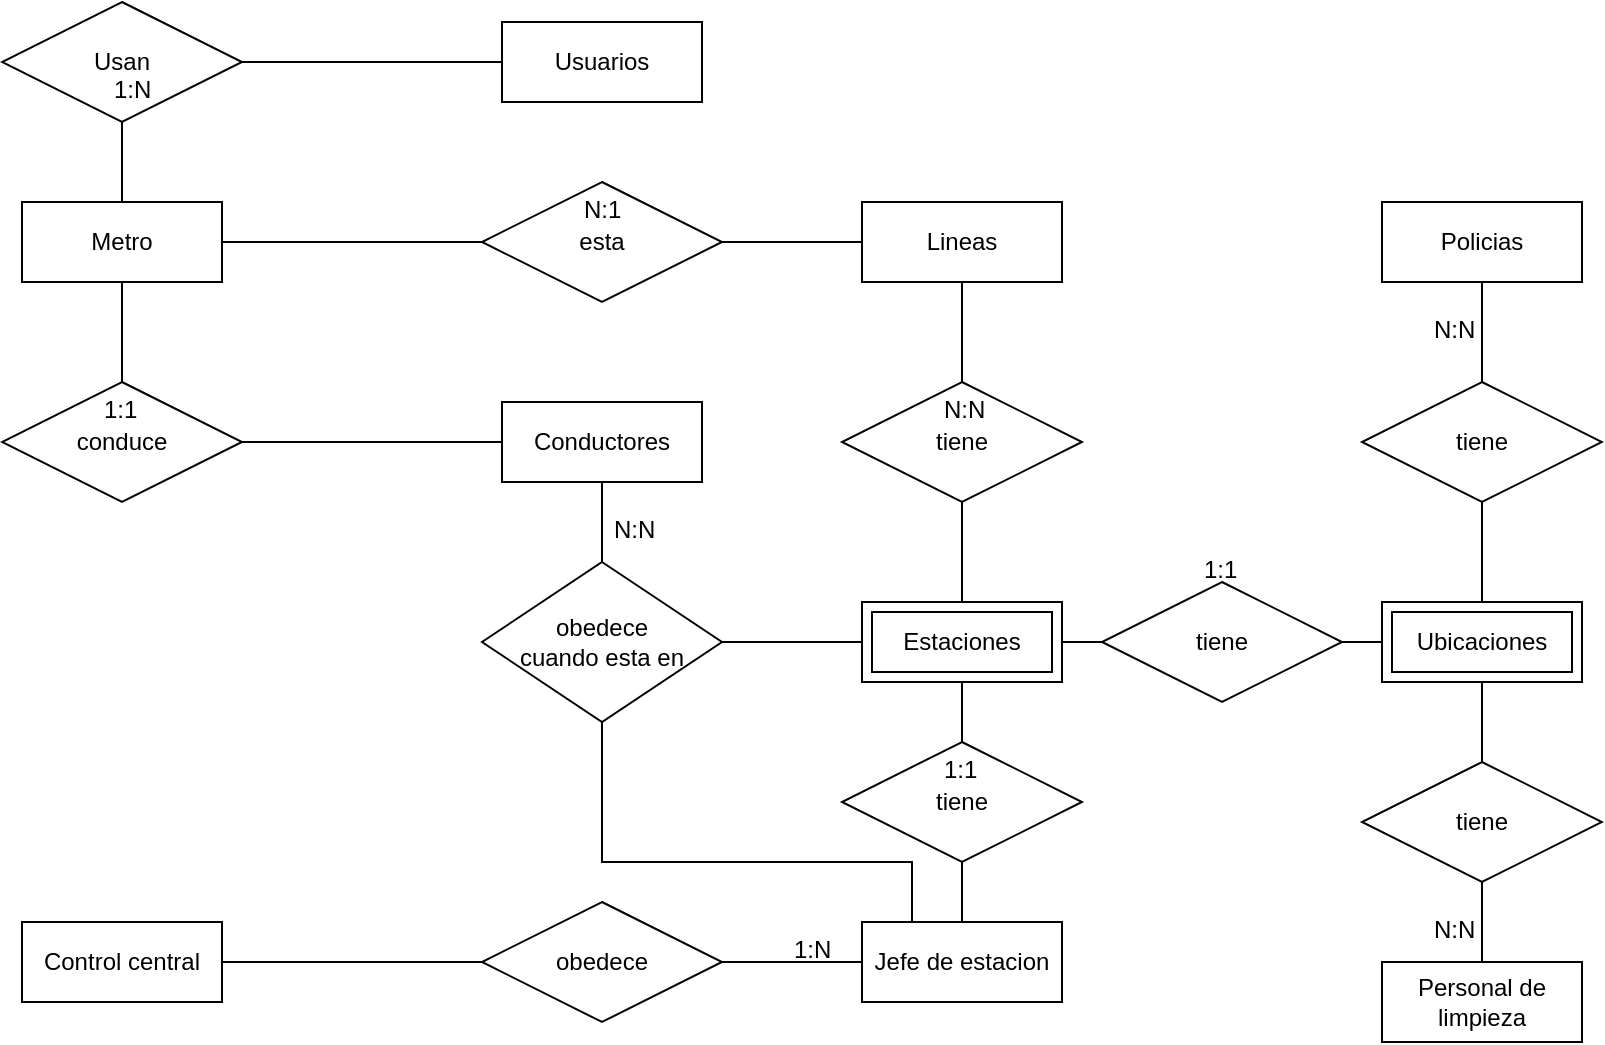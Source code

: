 <mxfile version="22.1.11" type="device">
  <diagram name="Page-1" id="WLqHYwlXH6QYr6NoJHOn">
    <mxGraphModel dx="1147" dy="623" grid="1" gridSize="10" guides="1" tooltips="1" connect="1" arrows="1" fold="1" page="1" pageScale="1" pageWidth="850" pageHeight="1100" math="0" shadow="0">
      <root>
        <mxCell id="0" />
        <mxCell id="1" parent="0" />
        <mxCell id="p2EDDapRzYTp8MjMEKJq-1" value="Metro" style="whiteSpace=wrap;html=1;align=center;" vertex="1" parent="1">
          <mxGeometry x="30" y="140" width="100" height="40" as="geometry" />
        </mxCell>
        <mxCell id="p2EDDapRzYTp8MjMEKJq-3" value="esta" style="shape=rhombus;perimeter=rhombusPerimeter;whiteSpace=wrap;html=1;align=center;" vertex="1" parent="1">
          <mxGeometry x="260" y="130" width="120" height="60" as="geometry" />
        </mxCell>
        <mxCell id="p2EDDapRzYTp8MjMEKJq-4" value="Lineas" style="whiteSpace=wrap;html=1;align=center;" vertex="1" parent="1">
          <mxGeometry x="450" y="140" width="100" height="40" as="geometry" />
        </mxCell>
        <mxCell id="p2EDDapRzYTp8MjMEKJq-5" value="Estaciones" style="shape=ext;margin=3;double=1;whiteSpace=wrap;html=1;align=center;" vertex="1" parent="1">
          <mxGeometry x="450" y="340" width="100" height="40" as="geometry" />
        </mxCell>
        <mxCell id="p2EDDapRzYTp8MjMEKJq-6" value="Ubicaciones" style="shape=ext;margin=3;double=1;whiteSpace=wrap;html=1;align=center;" vertex="1" parent="1">
          <mxGeometry x="710" y="340" width="100" height="40" as="geometry" />
        </mxCell>
        <mxCell id="p2EDDapRzYTp8MjMEKJq-7" value="Conductores" style="whiteSpace=wrap;html=1;align=center;" vertex="1" parent="1">
          <mxGeometry x="270" y="240" width="100" height="40" as="geometry" />
        </mxCell>
        <mxCell id="p2EDDapRzYTp8MjMEKJq-8" value="Usuarios" style="whiteSpace=wrap;html=1;align=center;" vertex="1" parent="1">
          <mxGeometry x="270" y="50" width="100" height="40" as="geometry" />
        </mxCell>
        <mxCell id="p2EDDapRzYTp8MjMEKJq-9" value="Jefe de estacion" style="whiteSpace=wrap;html=1;align=center;" vertex="1" parent="1">
          <mxGeometry x="450" y="500" width="100" height="40" as="geometry" />
        </mxCell>
        <mxCell id="p2EDDapRzYTp8MjMEKJq-10" value="Control central" style="whiteSpace=wrap;html=1;align=center;" vertex="1" parent="1">
          <mxGeometry x="30" y="500" width="100" height="40" as="geometry" />
        </mxCell>
        <mxCell id="p2EDDapRzYTp8MjMEKJq-11" value="Usan" style="shape=rhombus;perimeter=rhombusPerimeter;whiteSpace=wrap;html=1;align=center;" vertex="1" parent="1">
          <mxGeometry x="20" y="40" width="120" height="60" as="geometry" />
        </mxCell>
        <mxCell id="p2EDDapRzYTp8MjMEKJq-12" value="obedece" style="shape=rhombus;perimeter=rhombusPerimeter;whiteSpace=wrap;html=1;align=center;" vertex="1" parent="1">
          <mxGeometry x="260" y="490" width="120" height="60" as="geometry" />
        </mxCell>
        <mxCell id="p2EDDapRzYTp8MjMEKJq-13" value="tiene" style="shape=rhombus;perimeter=rhombusPerimeter;whiteSpace=wrap;html=1;align=center;" vertex="1" parent="1">
          <mxGeometry x="440" y="410" width="120" height="60" as="geometry" />
        </mxCell>
        <mxCell id="p2EDDapRzYTp8MjMEKJq-14" value="tiene" style="shape=rhombus;perimeter=rhombusPerimeter;whiteSpace=wrap;html=1;align=center;" vertex="1" parent="1">
          <mxGeometry x="440" y="230" width="120" height="60" as="geometry" />
        </mxCell>
        <mxCell id="p2EDDapRzYTp8MjMEKJq-15" value="" style="endArrow=none;html=1;rounded=0;exitX=0.5;exitY=1;exitDx=0;exitDy=0;exitPerimeter=0;entryX=0.5;entryY=0;entryDx=0;entryDy=0;" edge="1" parent="1" source="p2EDDapRzYTp8MjMEKJq-11" target="p2EDDapRzYTp8MjMEKJq-1">
          <mxGeometry relative="1" as="geometry">
            <mxPoint x="340" y="250" as="sourcePoint" />
            <mxPoint x="500" y="250" as="targetPoint" />
          </mxGeometry>
        </mxCell>
        <mxCell id="p2EDDapRzYTp8MjMEKJq-16" value="" style="endArrow=none;html=1;rounded=0;exitX=1;exitY=0.5;exitDx=0;exitDy=0;entryX=0;entryY=0.5;entryDx=0;entryDy=0;" edge="1" parent="1" source="p2EDDapRzYTp8MjMEKJq-11" target="p2EDDapRzYTp8MjMEKJq-8">
          <mxGeometry relative="1" as="geometry">
            <mxPoint x="340" y="90" as="sourcePoint" />
            <mxPoint x="500" y="90" as="targetPoint" />
          </mxGeometry>
        </mxCell>
        <mxCell id="p2EDDapRzYTp8MjMEKJq-17" value="" style="endArrow=none;html=1;rounded=0;exitX=1;exitY=0.5;exitDx=0;exitDy=0;" edge="1" parent="1" source="p2EDDapRzYTp8MjMEKJq-1" target="p2EDDapRzYTp8MjMEKJq-3">
          <mxGeometry relative="1" as="geometry">
            <mxPoint x="340" y="90" as="sourcePoint" />
            <mxPoint x="500" y="90" as="targetPoint" />
          </mxGeometry>
        </mxCell>
        <mxCell id="p2EDDapRzYTp8MjMEKJq-18" value="" style="endArrow=none;html=1;rounded=0;exitX=0;exitY=0.5;exitDx=0;exitDy=0;entryX=1;entryY=0.5;entryDx=0;entryDy=0;" edge="1" parent="1" source="p2EDDapRzYTp8MjMEKJq-7" target="p2EDDapRzYTp8MjMEKJq-28">
          <mxGeometry relative="1" as="geometry">
            <mxPoint x="330" y="240" as="sourcePoint" />
            <mxPoint x="120" y="290" as="targetPoint" />
          </mxGeometry>
        </mxCell>
        <mxCell id="p2EDDapRzYTp8MjMEKJq-20" value="" style="endArrow=none;html=1;rounded=0;exitX=1;exitY=0.5;exitDx=0;exitDy=0;entryX=0;entryY=0.5;entryDx=0;entryDy=0;" edge="1" parent="1" source="p2EDDapRzYTp8MjMEKJq-3" target="p2EDDapRzYTp8MjMEKJq-4">
          <mxGeometry relative="1" as="geometry">
            <mxPoint x="330" y="240" as="sourcePoint" />
            <mxPoint x="490" y="240" as="targetPoint" />
          </mxGeometry>
        </mxCell>
        <mxCell id="p2EDDapRzYTp8MjMEKJq-21" value="" style="endArrow=none;html=1;rounded=0;exitX=0.5;exitY=1;exitDx=0;exitDy=0;entryX=0.5;entryY=0;entryDx=0;entryDy=0;" edge="1" parent="1" source="p2EDDapRzYTp8MjMEKJq-4" target="p2EDDapRzYTp8MjMEKJq-14">
          <mxGeometry relative="1" as="geometry">
            <mxPoint x="270" y="240" as="sourcePoint" />
            <mxPoint x="430" y="240" as="targetPoint" />
          </mxGeometry>
        </mxCell>
        <mxCell id="p2EDDapRzYTp8MjMEKJq-22" value="" style="endArrow=none;html=1;rounded=0;exitX=0.5;exitY=1;exitDx=0;exitDy=0;entryX=0.5;entryY=0;entryDx=0;entryDy=0;" edge="1" parent="1" source="p2EDDapRzYTp8MjMEKJq-14" target="p2EDDapRzYTp8MjMEKJq-5">
          <mxGeometry relative="1" as="geometry">
            <mxPoint x="270" y="310" as="sourcePoint" />
            <mxPoint x="430" y="310" as="targetPoint" />
          </mxGeometry>
        </mxCell>
        <mxCell id="p2EDDapRzYTp8MjMEKJq-23" value="" style="endArrow=none;html=1;rounded=0;entryX=0.5;entryY=1;entryDx=0;entryDy=0;exitX=0.5;exitY=0;exitDx=0;exitDy=0;" edge="1" parent="1" source="p2EDDapRzYTp8MjMEKJq-13" target="p2EDDapRzYTp8MjMEKJq-5">
          <mxGeometry relative="1" as="geometry">
            <mxPoint x="270" y="310" as="sourcePoint" />
            <mxPoint x="430" y="310" as="targetPoint" />
          </mxGeometry>
        </mxCell>
        <mxCell id="p2EDDapRzYTp8MjMEKJq-24" value="" style="endArrow=none;html=1;rounded=0;entryX=0.5;entryY=1;entryDx=0;entryDy=0;exitX=0.5;exitY=0;exitDx=0;exitDy=0;" edge="1" parent="1" source="p2EDDapRzYTp8MjMEKJq-9" target="p2EDDapRzYTp8MjMEKJq-13">
          <mxGeometry relative="1" as="geometry">
            <mxPoint x="270" y="310" as="sourcePoint" />
            <mxPoint x="430" y="310" as="targetPoint" />
          </mxGeometry>
        </mxCell>
        <mxCell id="p2EDDapRzYTp8MjMEKJq-25" value="" style="endArrow=none;html=1;rounded=0;entryX=0;entryY=0.5;entryDx=0;entryDy=0;exitX=1;exitY=0.5;exitDx=0;exitDy=0;" edge="1" parent="1" source="p2EDDapRzYTp8MjMEKJq-12" target="p2EDDapRzYTp8MjMEKJq-9">
          <mxGeometry relative="1" as="geometry">
            <mxPoint x="460" y="520" as="sourcePoint" />
            <mxPoint x="470" y="310" as="targetPoint" />
          </mxGeometry>
        </mxCell>
        <mxCell id="p2EDDapRzYTp8MjMEKJq-26" value="" style="endArrow=none;html=1;rounded=0;entryX=0;entryY=0.5;entryDx=0;entryDy=0;exitX=1;exitY=0.5;exitDx=0;exitDy=0;" edge="1" parent="1" source="p2EDDapRzYTp8MjMEKJq-10" target="p2EDDapRzYTp8MjMEKJq-12">
          <mxGeometry relative="1" as="geometry">
            <mxPoint x="220" y="320" as="sourcePoint" />
            <mxPoint x="380" y="320" as="targetPoint" />
          </mxGeometry>
        </mxCell>
        <mxCell id="p2EDDapRzYTp8MjMEKJq-27" value="" style="endArrow=none;html=1;rounded=0;entryX=0;entryY=0.5;entryDx=0;entryDy=0;exitX=1;exitY=0.5;exitDx=0;exitDy=0;" edge="1" parent="1" source="p2EDDapRzYTp8MjMEKJq-5" target="p2EDDapRzYTp8MjMEKJq-50">
          <mxGeometry relative="1" as="geometry">
            <mxPoint x="270" y="320" as="sourcePoint" />
            <mxPoint x="560" y="360" as="targetPoint" />
          </mxGeometry>
        </mxCell>
        <mxCell id="p2EDDapRzYTp8MjMEKJq-28" value="conduce" style="shape=rhombus;perimeter=rhombusPerimeter;whiteSpace=wrap;html=1;align=center;" vertex="1" parent="1">
          <mxGeometry x="20" y="230.0" width="120" height="60" as="geometry" />
        </mxCell>
        <mxCell id="p2EDDapRzYTp8MjMEKJq-29" value="" style="endArrow=none;html=1;rounded=0;exitX=0.5;exitY=0;exitDx=0;exitDy=0;entryX=0.5;entryY=1;entryDx=0;entryDy=0;" edge="1" parent="1" source="p2EDDapRzYTp8MjMEKJq-28" target="p2EDDapRzYTp8MjMEKJq-1">
          <mxGeometry relative="1" as="geometry">
            <mxPoint x="290" y="320" as="sourcePoint" />
            <mxPoint x="450" y="320" as="targetPoint" />
          </mxGeometry>
        </mxCell>
        <mxCell id="p2EDDapRzYTp8MjMEKJq-32" value="" style="endArrow=none;html=1;rounded=0;exitX=0.5;exitY=1;exitDx=0;exitDy=0;entryX=0.25;entryY=0;entryDx=0;entryDy=0;" edge="1" parent="1" source="p2EDDapRzYTp8MjMEKJq-34" target="p2EDDapRzYTp8MjMEKJq-9">
          <mxGeometry relative="1" as="geometry">
            <mxPoint x="320" y="460" as="sourcePoint" />
            <mxPoint x="510" y="430" as="targetPoint" />
            <Array as="points">
              <mxPoint x="320" y="470" />
              <mxPoint x="475" y="470" />
            </Array>
          </mxGeometry>
        </mxCell>
        <mxCell id="p2EDDapRzYTp8MjMEKJq-34" value="obedece&lt;br&gt;cuando esta en" style="shape=rhombus;perimeter=rhombusPerimeter;whiteSpace=wrap;html=1;align=center;" vertex="1" parent="1">
          <mxGeometry x="260" y="320" width="120" height="80" as="geometry" />
        </mxCell>
        <mxCell id="p2EDDapRzYTp8MjMEKJq-39" value="" style="endArrow=none;html=1;rounded=0;entryX=0;entryY=0.5;entryDx=0;entryDy=0;exitX=1;exitY=0.5;exitDx=0;exitDy=0;" edge="1" parent="1" source="p2EDDapRzYTp8MjMEKJq-34" target="p2EDDapRzYTp8MjMEKJq-5">
          <mxGeometry relative="1" as="geometry">
            <mxPoint x="280" y="310" as="sourcePoint" />
            <mxPoint x="440" y="310" as="targetPoint" />
          </mxGeometry>
        </mxCell>
        <mxCell id="p2EDDapRzYTp8MjMEKJq-40" value="" style="endArrow=none;html=1;rounded=0;exitX=0.5;exitY=1;exitDx=0;exitDy=0;entryX=0.5;entryY=0;entryDx=0;entryDy=0;" edge="1" parent="1" source="p2EDDapRzYTp8MjMEKJq-7" target="p2EDDapRzYTp8MjMEKJq-34">
          <mxGeometry relative="1" as="geometry">
            <mxPoint x="280" y="310" as="sourcePoint" />
            <mxPoint x="440" y="310" as="targetPoint" />
          </mxGeometry>
        </mxCell>
        <mxCell id="p2EDDapRzYTp8MjMEKJq-41" value="1:N" style="text;strokeColor=none;fillColor=none;spacingLeft=4;spacingRight=4;overflow=hidden;rotatable=0;points=[[0,0.5],[1,0.5]];portConstraint=eastwest;fontSize=12;whiteSpace=wrap;html=1;" vertex="1" parent="1">
          <mxGeometry x="70" y="70" width="40" height="30" as="geometry" />
        </mxCell>
        <mxCell id="p2EDDapRzYTp8MjMEKJq-42" value="1:1" style="text;strokeColor=none;fillColor=none;spacingLeft=4;spacingRight=4;overflow=hidden;rotatable=0;points=[[0,0.5],[1,0.5]];portConstraint=eastwest;fontSize=12;whiteSpace=wrap;html=1;" vertex="1" parent="1">
          <mxGeometry x="65" y="230" width="30" height="30" as="geometry" />
        </mxCell>
        <mxCell id="p2EDDapRzYTp8MjMEKJq-43" value="N:1" style="text;strokeColor=none;fillColor=none;spacingLeft=4;spacingRight=4;overflow=hidden;rotatable=0;points=[[0,0.5],[1,0.5]];portConstraint=eastwest;fontSize=12;whiteSpace=wrap;html=1;" vertex="1" parent="1">
          <mxGeometry x="305" y="130" width="30" height="30" as="geometry" />
        </mxCell>
        <mxCell id="p2EDDapRzYTp8MjMEKJq-44" value="N:N" style="text;strokeColor=none;fillColor=none;spacingLeft=4;spacingRight=4;overflow=hidden;rotatable=0;points=[[0,0.5],[1,0.5]];portConstraint=eastwest;fontSize=12;whiteSpace=wrap;html=1;" vertex="1" parent="1">
          <mxGeometry x="485" y="230" width="30" height="30" as="geometry" />
        </mxCell>
        <mxCell id="p2EDDapRzYTp8MjMEKJq-46" value="1:1" style="text;strokeColor=none;fillColor=none;spacingLeft=4;spacingRight=4;overflow=hidden;rotatable=0;points=[[0,0.5],[1,0.5]];portConstraint=eastwest;fontSize=12;whiteSpace=wrap;html=1;" vertex="1" parent="1">
          <mxGeometry x="485" y="410" width="30" height="30" as="geometry" />
        </mxCell>
        <mxCell id="p2EDDapRzYTp8MjMEKJq-47" value="1:N" style="text;strokeColor=none;fillColor=none;spacingLeft=4;spacingRight=4;overflow=hidden;rotatable=0;points=[[0,0.5],[1,0.5]];portConstraint=eastwest;fontSize=12;whiteSpace=wrap;html=1;" vertex="1" parent="1">
          <mxGeometry x="410" y="500" width="30" height="30" as="geometry" />
        </mxCell>
        <mxCell id="p2EDDapRzYTp8MjMEKJq-48" value="N:N" style="text;strokeColor=none;fillColor=none;spacingLeft=4;spacingRight=4;overflow=hidden;rotatable=0;points=[[0,0.5],[1,0.5]];portConstraint=eastwest;fontSize=12;whiteSpace=wrap;html=1;" vertex="1" parent="1">
          <mxGeometry x="320" y="290" width="30" height="30" as="geometry" />
        </mxCell>
        <mxCell id="p2EDDapRzYTp8MjMEKJq-49" value="1:1" style="text;strokeColor=none;fillColor=none;spacingLeft=4;spacingRight=4;overflow=hidden;rotatable=0;points=[[0,0.5],[1,0.5]];portConstraint=eastwest;fontSize=12;whiteSpace=wrap;html=1;" vertex="1" parent="1">
          <mxGeometry x="615" y="310" width="30" height="30" as="geometry" />
        </mxCell>
        <mxCell id="p2EDDapRzYTp8MjMEKJq-50" value="tiene" style="shape=rhombus;perimeter=rhombusPerimeter;whiteSpace=wrap;html=1;align=center;" vertex="1" parent="1">
          <mxGeometry x="570" y="330" width="120" height="60" as="geometry" />
        </mxCell>
        <mxCell id="p2EDDapRzYTp8MjMEKJq-51" value="" style="endArrow=none;html=1;rounded=0;exitX=1;exitY=0.5;exitDx=0;exitDy=0;entryX=0;entryY=0.5;entryDx=0;entryDy=0;" edge="1" parent="1" source="p2EDDapRzYTp8MjMEKJq-50" target="p2EDDapRzYTp8MjMEKJq-6">
          <mxGeometry relative="1" as="geometry">
            <mxPoint x="520" y="340" as="sourcePoint" />
            <mxPoint x="680" y="340" as="targetPoint" />
          </mxGeometry>
        </mxCell>
        <mxCell id="p2EDDapRzYTp8MjMEKJq-52" value="tiene" style="shape=rhombus;perimeter=rhombusPerimeter;whiteSpace=wrap;html=1;align=center;" vertex="1" parent="1">
          <mxGeometry x="700" y="230" width="120" height="60" as="geometry" />
        </mxCell>
        <mxCell id="p2EDDapRzYTp8MjMEKJq-53" value="Policias" style="whiteSpace=wrap;html=1;align=center;" vertex="1" parent="1">
          <mxGeometry x="710" y="140" width="100" height="40" as="geometry" />
        </mxCell>
        <mxCell id="p2EDDapRzYTp8MjMEKJq-54" value="" style="endArrow=none;html=1;rounded=0;exitX=0.5;exitY=1;exitDx=0;exitDy=0;entryX=0.5;entryY=0;entryDx=0;entryDy=0;" edge="1" parent="1" source="p2EDDapRzYTp8MjMEKJq-53" target="p2EDDapRzYTp8MjMEKJq-52">
          <mxGeometry relative="1" as="geometry">
            <mxPoint x="450" y="240" as="sourcePoint" />
            <mxPoint x="610" y="240" as="targetPoint" />
          </mxGeometry>
        </mxCell>
        <mxCell id="p2EDDapRzYTp8MjMEKJq-55" value="" style="endArrow=none;html=1;rounded=0;exitX=0.5;exitY=1;exitDx=0;exitDy=0;entryX=0.5;entryY=0;entryDx=0;entryDy=0;" edge="1" parent="1" source="p2EDDapRzYTp8MjMEKJq-52" target="p2EDDapRzYTp8MjMEKJq-6">
          <mxGeometry relative="1" as="geometry">
            <mxPoint x="450" y="240" as="sourcePoint" />
            <mxPoint x="610" y="240" as="targetPoint" />
          </mxGeometry>
        </mxCell>
        <mxCell id="p2EDDapRzYTp8MjMEKJq-56" value="tiene" style="shape=rhombus;perimeter=rhombusPerimeter;whiteSpace=wrap;html=1;align=center;" vertex="1" parent="1">
          <mxGeometry x="700" y="420" width="120" height="60" as="geometry" />
        </mxCell>
        <mxCell id="p2EDDapRzYTp8MjMEKJq-57" value="Personal de limpieza" style="whiteSpace=wrap;html=1;align=center;" vertex="1" parent="1">
          <mxGeometry x="710" y="520" width="100" height="40" as="geometry" />
        </mxCell>
        <mxCell id="p2EDDapRzYTp8MjMEKJq-59" value="" style="endArrow=none;html=1;rounded=0;exitX=0.5;exitY=1;exitDx=0;exitDy=0;entryX=0.5;entryY=0;entryDx=0;entryDy=0;" edge="1" parent="1" source="p2EDDapRzYTp8MjMEKJq-56" target="p2EDDapRzYTp8MjMEKJq-57">
          <mxGeometry relative="1" as="geometry">
            <mxPoint x="540" y="450" as="sourcePoint" />
            <mxPoint x="700" y="450" as="targetPoint" />
          </mxGeometry>
        </mxCell>
        <mxCell id="p2EDDapRzYTp8MjMEKJq-60" value="" style="endArrow=none;html=1;rounded=0;entryX=0.5;entryY=1;entryDx=0;entryDy=0;exitX=0.5;exitY=0;exitDx=0;exitDy=0;" edge="1" parent="1" source="p2EDDapRzYTp8MjMEKJq-56" target="p2EDDapRzYTp8MjMEKJq-6">
          <mxGeometry relative="1" as="geometry">
            <mxPoint x="540" y="450" as="sourcePoint" />
            <mxPoint x="700" y="450" as="targetPoint" />
          </mxGeometry>
        </mxCell>
        <mxCell id="p2EDDapRzYTp8MjMEKJq-61" value="N:N" style="text;strokeColor=none;fillColor=none;spacingLeft=4;spacingRight=4;overflow=hidden;rotatable=0;points=[[0,0.5],[1,0.5]];portConstraint=eastwest;fontSize=12;whiteSpace=wrap;html=1;" vertex="1" parent="1">
          <mxGeometry x="730" y="190" width="30" height="30" as="geometry" />
        </mxCell>
        <mxCell id="p2EDDapRzYTp8MjMEKJq-62" value="N:N" style="text;strokeColor=none;fillColor=none;spacingLeft=4;spacingRight=4;overflow=hidden;rotatable=0;points=[[0,0.5],[1,0.5]];portConstraint=eastwest;fontSize=12;whiteSpace=wrap;html=1;" vertex="1" parent="1">
          <mxGeometry x="730" y="490" width="30" height="30" as="geometry" />
        </mxCell>
      </root>
    </mxGraphModel>
  </diagram>
</mxfile>
